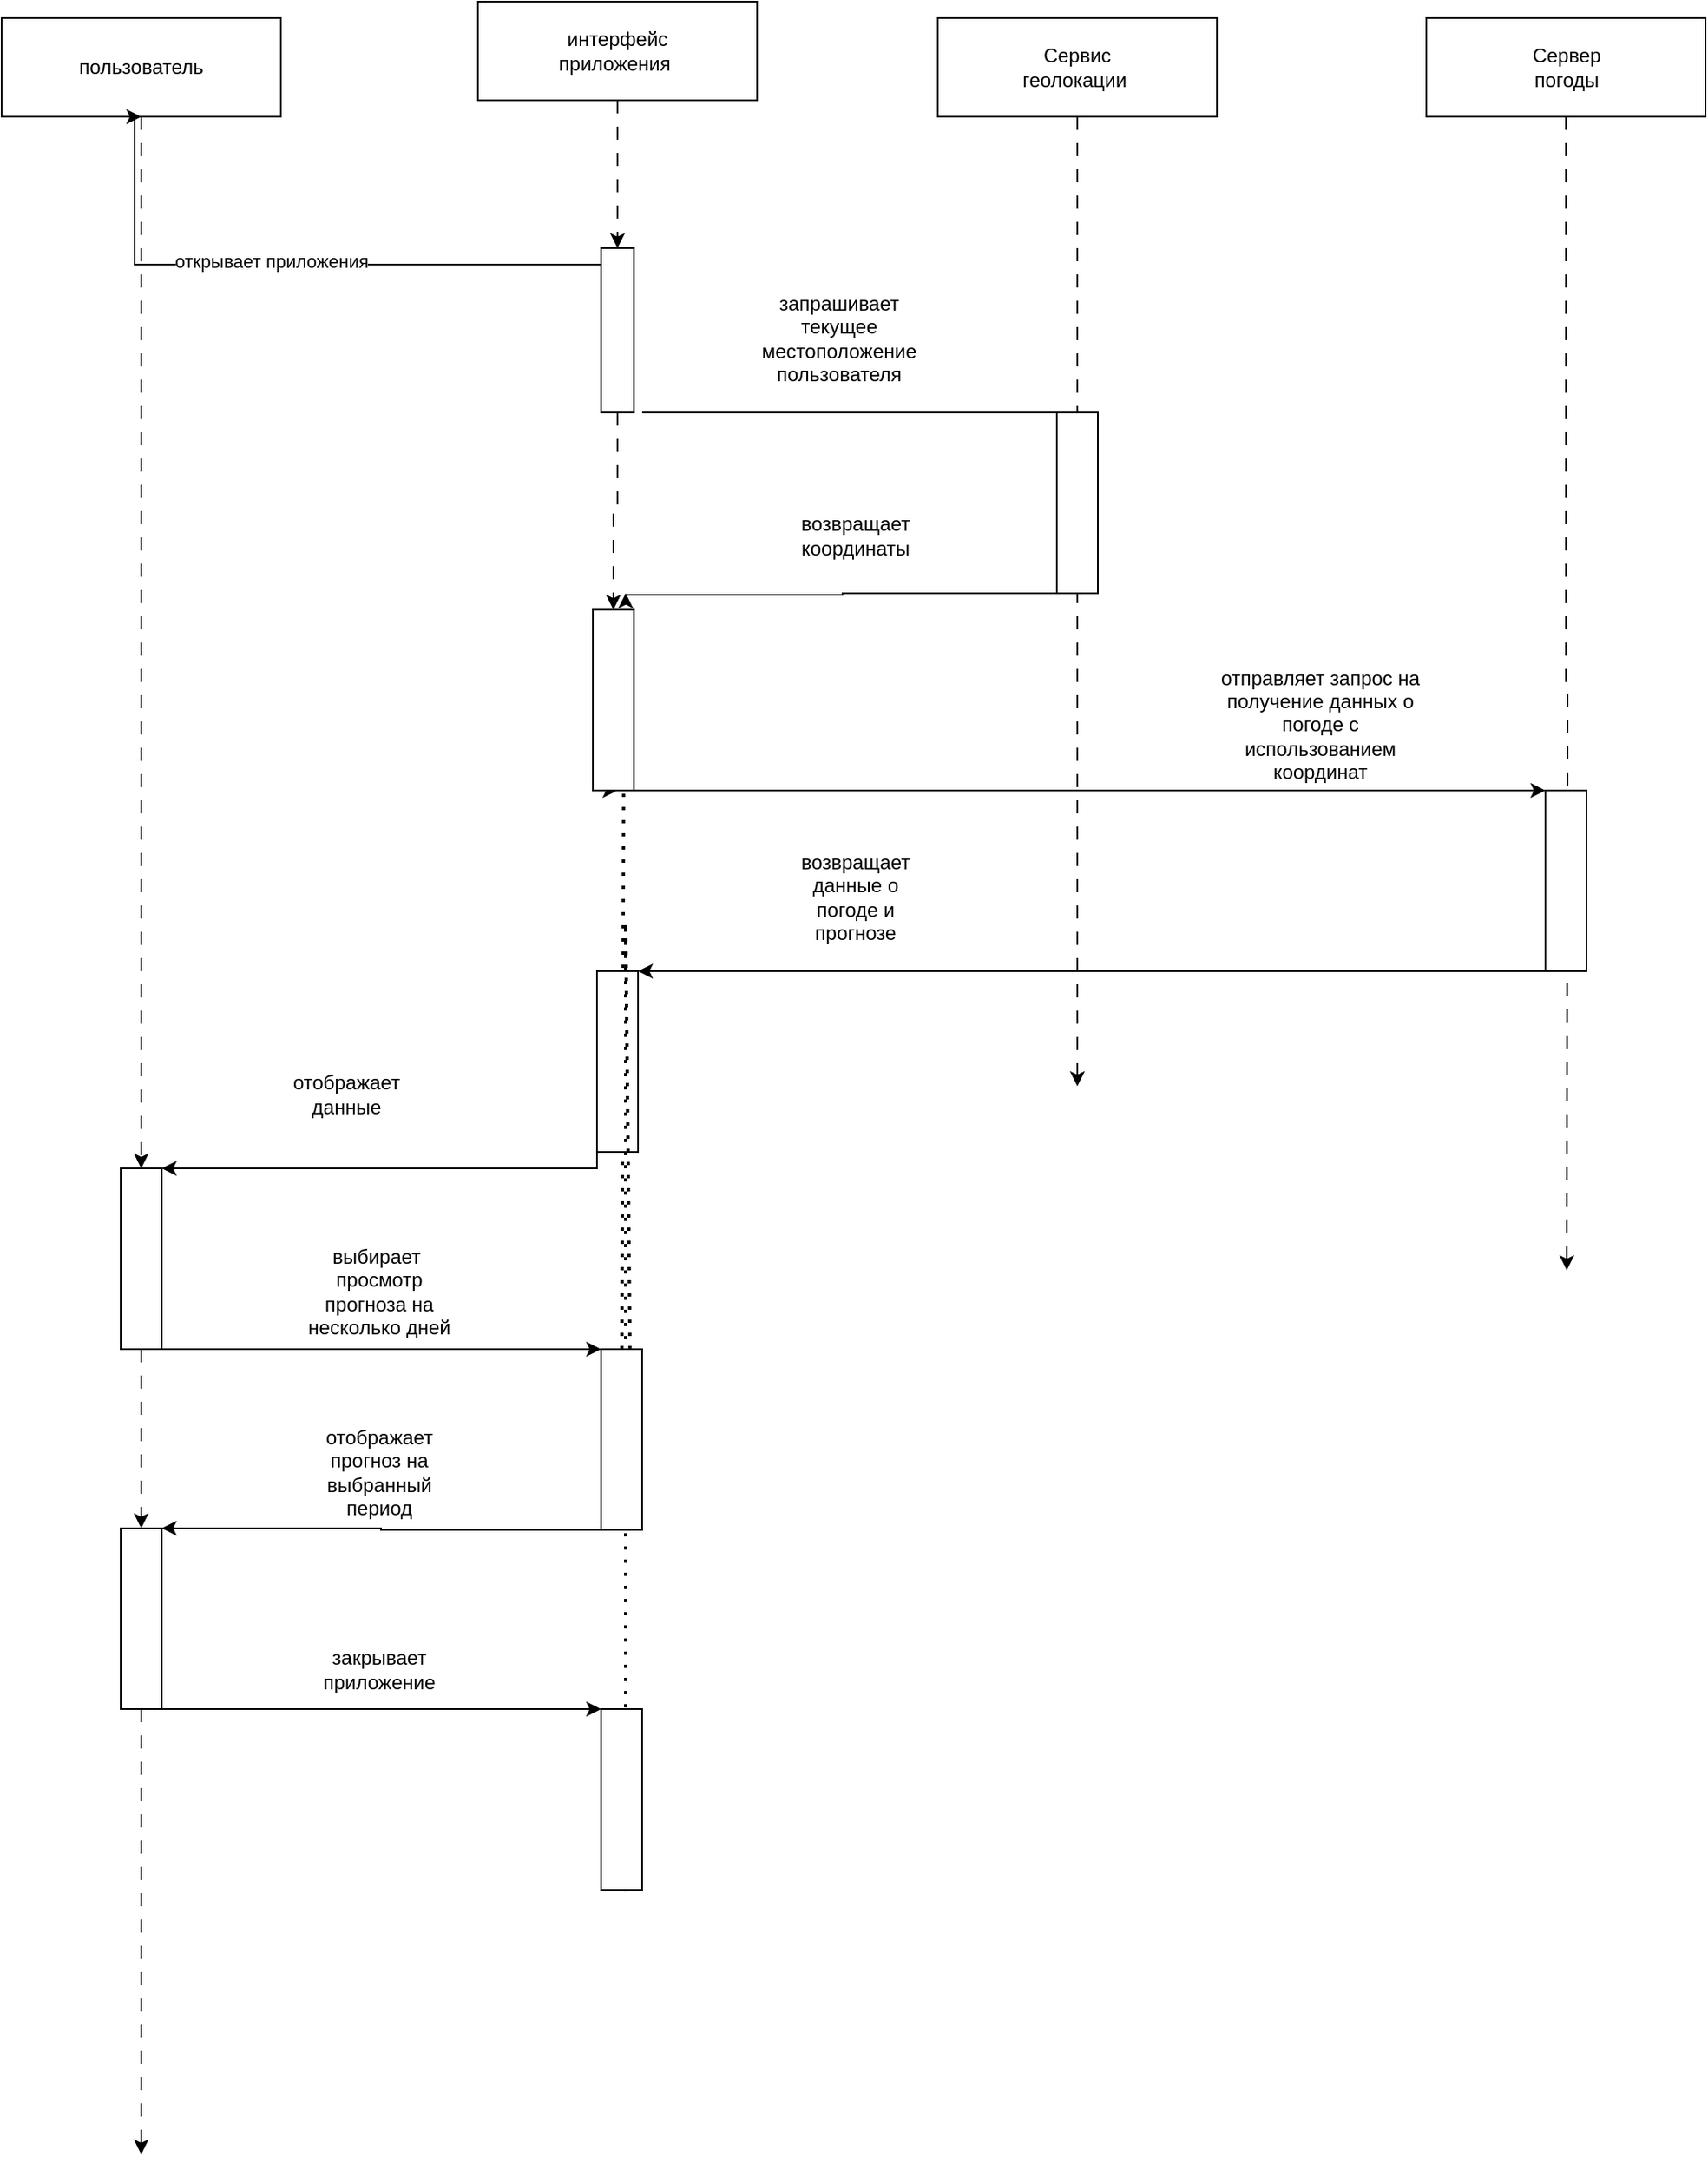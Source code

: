 <mxfile version="24.7.8">
  <diagram name="Страница — 1" id="lie5Wh8SQMS-PZ_Uhf3g">
    <mxGraphModel dx="1098" dy="820" grid="1" gridSize="10" guides="1" tooltips="1" connect="1" arrows="1" fold="1" page="1" pageScale="1" pageWidth="827" pageHeight="1169" math="0" shadow="0">
      <root>
        <mxCell id="0" />
        <mxCell id="1" parent="0" />
        <mxCell id="fMDvFyjIseaJM_K9ETvV-3" value="" style="group" vertex="1" connectable="0" parent="1">
          <mxGeometry x="130" y="140" width="170" height="1040" as="geometry" />
        </mxCell>
        <mxCell id="fMDvFyjIseaJM_K9ETvV-34" style="edgeStyle=orthogonalEdgeStyle;rounded=0;orthogonalLoop=1;jettySize=auto;html=1;exitX=0.5;exitY=1;exitDx=0;exitDy=0;dashed=1;dashPattern=8 8;" edge="1" parent="fMDvFyjIseaJM_K9ETvV-3" source="fMDvFyjIseaJM_K9ETvV-90">
          <mxGeometry relative="1" as="geometry">
            <mxPoint x="85" y="1300" as="targetPoint" />
          </mxGeometry>
        </mxCell>
        <mxCell id="fMDvFyjIseaJM_K9ETvV-1" value="" style="rounded=0;whiteSpace=wrap;html=1;" vertex="1" parent="fMDvFyjIseaJM_K9ETvV-3">
          <mxGeometry width="170" height="60" as="geometry" />
        </mxCell>
        <mxCell id="fMDvFyjIseaJM_K9ETvV-2" value="пользователь" style="text;html=1;align=center;verticalAlign=middle;whiteSpace=wrap;rounded=0;" vertex="1" parent="fMDvFyjIseaJM_K9ETvV-3">
          <mxGeometry x="55" y="15" width="60" height="30" as="geometry" />
        </mxCell>
        <mxCell id="fMDvFyjIseaJM_K9ETvV-81" value="" style="rounded=0;whiteSpace=wrap;html=1;" vertex="1" parent="fMDvFyjIseaJM_K9ETvV-3">
          <mxGeometry x="72.5" y="700" width="25" height="110" as="geometry" />
        </mxCell>
        <mxCell id="fMDvFyjIseaJM_K9ETvV-82" value="" style="edgeStyle=orthogonalEdgeStyle;rounded=0;orthogonalLoop=1;jettySize=auto;html=1;exitX=0.5;exitY=1;exitDx=0;exitDy=0;dashed=1;dashPattern=8 8;" edge="1" parent="fMDvFyjIseaJM_K9ETvV-3" source="fMDvFyjIseaJM_K9ETvV-1" target="fMDvFyjIseaJM_K9ETvV-81">
          <mxGeometry relative="1" as="geometry">
            <mxPoint x="215" y="1191" as="targetPoint" />
            <mxPoint x="215" y="200" as="sourcePoint" />
          </mxGeometry>
        </mxCell>
        <mxCell id="fMDvFyjIseaJM_K9ETvV-90" value="" style="rounded=0;whiteSpace=wrap;html=1;" vertex="1" parent="fMDvFyjIseaJM_K9ETvV-3">
          <mxGeometry x="72.5" y="919" width="25" height="110" as="geometry" />
        </mxCell>
        <mxCell id="fMDvFyjIseaJM_K9ETvV-93" value="" style="edgeStyle=orthogonalEdgeStyle;rounded=0;orthogonalLoop=1;jettySize=auto;html=1;exitX=0.5;exitY=1;exitDx=0;exitDy=0;dashed=1;dashPattern=8 8;" edge="1" parent="fMDvFyjIseaJM_K9ETvV-3" source="fMDvFyjIseaJM_K9ETvV-81" target="fMDvFyjIseaJM_K9ETvV-90">
          <mxGeometry relative="1" as="geometry">
            <mxPoint x="215" y="1191" as="targetPoint" />
            <mxPoint x="215" y="950" as="sourcePoint" />
          </mxGeometry>
        </mxCell>
        <mxCell id="fMDvFyjIseaJM_K9ETvV-4" value="" style="group" vertex="1" connectable="0" parent="1">
          <mxGeometry x="420" y="130" width="170" height="480" as="geometry" />
        </mxCell>
        <mxCell id="fMDvFyjIseaJM_K9ETvV-39" style="edgeStyle=orthogonalEdgeStyle;rounded=0;orthogonalLoop=1;jettySize=auto;html=1;exitX=0.5;exitY=1;exitDx=0;exitDy=0;dashed=1;dashPattern=8 8;" edge="1" parent="fMDvFyjIseaJM_K9ETvV-4" source="fMDvFyjIseaJM_K9ETvV-65">
          <mxGeometry relative="1" as="geometry">
            <mxPoint x="85" y="480" as="targetPoint" />
          </mxGeometry>
        </mxCell>
        <mxCell id="fMDvFyjIseaJM_K9ETvV-5" value="" style="rounded=0;whiteSpace=wrap;html=1;" vertex="1" parent="fMDvFyjIseaJM_K9ETvV-4">
          <mxGeometry width="170" height="60" as="geometry" />
        </mxCell>
        <mxCell id="fMDvFyjIseaJM_K9ETvV-6" value="интерфейс приложения&amp;nbsp;" style="text;html=1;align=center;verticalAlign=middle;whiteSpace=wrap;rounded=0;" vertex="1" parent="fMDvFyjIseaJM_K9ETvV-4">
          <mxGeometry x="55" y="15" width="60" height="30" as="geometry" />
        </mxCell>
        <mxCell id="fMDvFyjIseaJM_K9ETvV-35" value="" style="rounded=0;whiteSpace=wrap;html=1;" vertex="1" parent="fMDvFyjIseaJM_K9ETvV-4">
          <mxGeometry x="75" y="150" width="20" height="100" as="geometry" />
        </mxCell>
        <mxCell id="fMDvFyjIseaJM_K9ETvV-43" value="" style="edgeStyle=orthogonalEdgeStyle;rounded=0;orthogonalLoop=1;jettySize=auto;html=1;exitX=0.5;exitY=1;exitDx=0;exitDy=0;dashed=1;dashPattern=8 8;" edge="1" parent="fMDvFyjIseaJM_K9ETvV-4" source="fMDvFyjIseaJM_K9ETvV-5" target="fMDvFyjIseaJM_K9ETvV-35">
          <mxGeometry relative="1" as="geometry">
            <mxPoint x="505" y="620" as="targetPoint" />
            <mxPoint x="505" y="200" as="sourcePoint" />
          </mxGeometry>
        </mxCell>
        <mxCell id="fMDvFyjIseaJM_K9ETvV-65" value="" style="rounded=0;whiteSpace=wrap;html=1;" vertex="1" parent="fMDvFyjIseaJM_K9ETvV-4">
          <mxGeometry x="70" y="370" width="25" height="110" as="geometry" />
        </mxCell>
        <mxCell id="fMDvFyjIseaJM_K9ETvV-66" value="" style="edgeStyle=orthogonalEdgeStyle;rounded=0;orthogonalLoop=1;jettySize=auto;html=1;exitX=0.5;exitY=1;exitDx=0;exitDy=0;dashed=1;dashPattern=8 8;" edge="1" parent="fMDvFyjIseaJM_K9ETvV-4" source="fMDvFyjIseaJM_K9ETvV-35" target="fMDvFyjIseaJM_K9ETvV-65">
          <mxGeometry relative="1" as="geometry">
            <mxPoint x="505" y="610" as="targetPoint" />
            <mxPoint x="505" y="380" as="sourcePoint" />
          </mxGeometry>
        </mxCell>
        <mxCell id="fMDvFyjIseaJM_K9ETvV-7" value="" style="group" vertex="1" connectable="0" parent="1">
          <mxGeometry x="700" y="140" width="170" height="60" as="geometry" />
        </mxCell>
        <mxCell id="fMDvFyjIseaJM_K9ETvV-57" style="edgeStyle=orthogonalEdgeStyle;rounded=0;orthogonalLoop=1;jettySize=auto;html=1;exitX=0.5;exitY=1;exitDx=0;exitDy=0;dashed=1;dashPattern=8 8;" edge="1" parent="fMDvFyjIseaJM_K9ETvV-7" source="fMDvFyjIseaJM_K9ETvV-8">
          <mxGeometry relative="1" as="geometry">
            <mxPoint x="85" y="650" as="targetPoint" />
          </mxGeometry>
        </mxCell>
        <mxCell id="fMDvFyjIseaJM_K9ETvV-8" value="" style="rounded=0;whiteSpace=wrap;html=1;" vertex="1" parent="fMDvFyjIseaJM_K9ETvV-7">
          <mxGeometry width="170" height="60" as="geometry" />
        </mxCell>
        <mxCell id="fMDvFyjIseaJM_K9ETvV-9" value="Сервис геолокации&amp;nbsp;" style="text;html=1;align=center;verticalAlign=middle;whiteSpace=wrap;rounded=0;" vertex="1" parent="fMDvFyjIseaJM_K9ETvV-7">
          <mxGeometry x="55" y="15" width="60" height="30" as="geometry" />
        </mxCell>
        <mxCell id="fMDvFyjIseaJM_K9ETvV-13" value="" style="group" vertex="1" connectable="0" parent="1">
          <mxGeometry x="997.5" y="140" width="170" height="60" as="geometry" />
        </mxCell>
        <mxCell id="fMDvFyjIseaJM_K9ETvV-72" style="edgeStyle=orthogonalEdgeStyle;rounded=0;orthogonalLoop=1;jettySize=auto;html=1;exitX=0.5;exitY=1;exitDx=0;exitDy=0;dashed=1;dashPattern=8 8;" edge="1" parent="fMDvFyjIseaJM_K9ETvV-13" source="fMDvFyjIseaJM_K9ETvV-14">
          <mxGeometry relative="1" as="geometry">
            <mxPoint x="85.5" y="762" as="targetPoint" />
          </mxGeometry>
        </mxCell>
        <mxCell id="fMDvFyjIseaJM_K9ETvV-14" value="" style="rounded=0;whiteSpace=wrap;html=1;" vertex="1" parent="fMDvFyjIseaJM_K9ETvV-13">
          <mxGeometry width="170" height="60" as="geometry" />
        </mxCell>
        <mxCell id="fMDvFyjIseaJM_K9ETvV-15" value="Сервер погоды" style="text;html=1;align=center;verticalAlign=middle;whiteSpace=wrap;rounded=0;" vertex="1" parent="fMDvFyjIseaJM_K9ETvV-13">
          <mxGeometry x="55" y="15" width="60" height="30" as="geometry" />
        </mxCell>
        <mxCell id="fMDvFyjIseaJM_K9ETvV-36" style="edgeStyle=orthogonalEdgeStyle;rounded=0;orthogonalLoop=1;jettySize=auto;html=1;exitX=0;exitY=0;exitDx=0;exitDy=0;entryX=0.5;entryY=1;entryDx=0;entryDy=0;" edge="1" parent="1" source="fMDvFyjIseaJM_K9ETvV-35" target="fMDvFyjIseaJM_K9ETvV-1">
          <mxGeometry relative="1" as="geometry">
            <mxPoint x="210" y="210" as="targetPoint" />
            <Array as="points">
              <mxPoint x="211" y="290" />
              <mxPoint x="211" y="200" />
            </Array>
          </mxGeometry>
        </mxCell>
        <mxCell id="fMDvFyjIseaJM_K9ETvV-38" value="открывает приложения" style="edgeLabel;html=1;align=center;verticalAlign=middle;resizable=0;points=[];" vertex="1" connectable="0" parent="fMDvFyjIseaJM_K9ETvV-36">
          <mxGeometry x="0.09" y="-2" relative="1" as="geometry">
            <mxPoint as="offset" />
          </mxGeometry>
        </mxCell>
        <mxCell id="fMDvFyjIseaJM_K9ETvV-64" style="edgeStyle=orthogonalEdgeStyle;rounded=0;orthogonalLoop=1;jettySize=auto;html=1;exitX=0;exitY=1;exitDx=0;exitDy=0;" edge="1" parent="1" source="fMDvFyjIseaJM_K9ETvV-50">
          <mxGeometry relative="1" as="geometry">
            <mxPoint x="510" y="490" as="targetPoint" />
            <Array as="points">
              <mxPoint x="642" y="490" />
              <mxPoint x="642" y="491" />
            </Array>
          </mxGeometry>
        </mxCell>
        <mxCell id="fMDvFyjIseaJM_K9ETvV-50" value="" style="rounded=0;whiteSpace=wrap;html=1;" vertex="1" parent="1">
          <mxGeometry x="772.5" y="380" width="25" height="110" as="geometry" />
        </mxCell>
        <mxCell id="fMDvFyjIseaJM_K9ETvV-51" value="" style="endArrow=none;html=1;rounded=0;entryX=0;entryY=0;entryDx=0;entryDy=0;" edge="1" parent="1" target="fMDvFyjIseaJM_K9ETvV-50">
          <mxGeometry width="50" height="50" relative="1" as="geometry">
            <mxPoint x="520" y="380" as="sourcePoint" />
            <mxPoint x="580" y="360" as="targetPoint" />
          </mxGeometry>
        </mxCell>
        <mxCell id="fMDvFyjIseaJM_K9ETvV-59" value="запрашивает текущее местоположение пользователя" style="text;html=1;align=center;verticalAlign=middle;whiteSpace=wrap;rounded=0;" vertex="1" parent="1">
          <mxGeometry x="610" y="320" width="60" height="30" as="geometry" />
        </mxCell>
        <mxCell id="fMDvFyjIseaJM_K9ETvV-67" value="возвращает координаты" style="text;html=1;align=center;verticalAlign=middle;whiteSpace=wrap;rounded=0;" vertex="1" parent="1">
          <mxGeometry x="620" y="440" width="60" height="30" as="geometry" />
        </mxCell>
        <mxCell id="fMDvFyjIseaJM_K9ETvV-77" style="edgeStyle=orthogonalEdgeStyle;rounded=0;orthogonalLoop=1;jettySize=auto;html=1;exitX=0;exitY=1;exitDx=0;exitDy=0;entryX=1;entryY=0;entryDx=0;entryDy=0;" edge="1" parent="1" source="fMDvFyjIseaJM_K9ETvV-70" target="fMDvFyjIseaJM_K9ETvV-76">
          <mxGeometry relative="1" as="geometry">
            <Array as="points">
              <mxPoint x="940" y="720" />
              <mxPoint x="940" y="720" />
            </Array>
          </mxGeometry>
        </mxCell>
        <mxCell id="fMDvFyjIseaJM_K9ETvV-70" value="" style="rounded=0;whiteSpace=wrap;html=1;" vertex="1" parent="1">
          <mxGeometry x="1070" y="610" width="25" height="110" as="geometry" />
        </mxCell>
        <mxCell id="fMDvFyjIseaJM_K9ETvV-71" style="edgeStyle=orthogonalEdgeStyle;rounded=0;orthogonalLoop=1;jettySize=auto;html=1;exitX=1;exitY=1;exitDx=0;exitDy=0;entryX=0;entryY=0;entryDx=0;entryDy=0;" edge="1" parent="1" source="fMDvFyjIseaJM_K9ETvV-65" target="fMDvFyjIseaJM_K9ETvV-70">
          <mxGeometry relative="1" as="geometry">
            <Array as="points">
              <mxPoint x="660" y="610" />
              <mxPoint x="660" y="610" />
            </Array>
          </mxGeometry>
        </mxCell>
        <mxCell id="fMDvFyjIseaJM_K9ETvV-73" value="отправляет запрос на получение данных о погоде с использованием координат" style="text;html=1;align=center;verticalAlign=middle;whiteSpace=wrap;rounded=0;" vertex="1" parent="1">
          <mxGeometry x="867.5" y="555" width="130" height="30" as="geometry" />
        </mxCell>
        <mxCell id="fMDvFyjIseaJM_K9ETvV-74" value="" style="endArrow=none;dashed=1;html=1;dashPattern=1 3;strokeWidth=2;rounded=0;entryX=0.75;entryY=1;entryDx=0;entryDy=0;" edge="1" parent="1" source="fMDvFyjIseaJM_K9ETvV-85" target="fMDvFyjIseaJM_K9ETvV-65">
          <mxGeometry width="50" height="50" relative="1" as="geometry">
            <mxPoint x="510" y="1090" as="sourcePoint" />
            <mxPoint x="730" y="650" as="targetPoint" />
            <Array as="points" />
          </mxGeometry>
        </mxCell>
        <mxCell id="fMDvFyjIseaJM_K9ETvV-83" style="edgeStyle=orthogonalEdgeStyle;rounded=0;orthogonalLoop=1;jettySize=auto;html=1;exitX=0;exitY=1;exitDx=0;exitDy=0;entryX=1;entryY=0;entryDx=0;entryDy=0;" edge="1" parent="1" source="fMDvFyjIseaJM_K9ETvV-76" target="fMDvFyjIseaJM_K9ETvV-81">
          <mxGeometry relative="1" as="geometry">
            <Array as="points">
              <mxPoint x="493" y="840" />
            </Array>
          </mxGeometry>
        </mxCell>
        <mxCell id="fMDvFyjIseaJM_K9ETvV-76" value="" style="rounded=0;whiteSpace=wrap;html=1;" vertex="1" parent="1">
          <mxGeometry x="492.5" y="720" width="25" height="110" as="geometry" />
        </mxCell>
        <mxCell id="fMDvFyjIseaJM_K9ETvV-78" value="возвращает данные о погоде и прогнозе" style="text;html=1;align=center;verticalAlign=middle;whiteSpace=wrap;rounded=0;" vertex="1" parent="1">
          <mxGeometry x="620" y="660" width="60" height="30" as="geometry" />
        </mxCell>
        <mxCell id="fMDvFyjIseaJM_K9ETvV-84" value="отображает данные" style="text;html=1;align=center;verticalAlign=middle;whiteSpace=wrap;rounded=0;" vertex="1" parent="1">
          <mxGeometry x="310" y="780" width="60" height="30" as="geometry" />
        </mxCell>
        <mxCell id="fMDvFyjIseaJM_K9ETvV-86" value="" style="endArrow=none;dashed=1;html=1;dashPattern=1 3;strokeWidth=2;rounded=0;entryX=0.75;entryY=1;entryDx=0;entryDy=0;" edge="1" parent="1" target="fMDvFyjIseaJM_K9ETvV-85">
          <mxGeometry width="50" height="50" relative="1" as="geometry">
            <mxPoint x="510" y="1280" as="sourcePoint" />
            <mxPoint x="509" y="610" as="targetPoint" />
            <Array as="points">
              <mxPoint x="510" y="690" />
            </Array>
          </mxGeometry>
        </mxCell>
        <mxCell id="fMDvFyjIseaJM_K9ETvV-94" style="edgeStyle=orthogonalEdgeStyle;rounded=0;orthogonalLoop=1;jettySize=auto;html=1;exitX=0;exitY=1;exitDx=0;exitDy=0;entryX=1;entryY=0;entryDx=0;entryDy=0;" edge="1" parent="1" source="fMDvFyjIseaJM_K9ETvV-85" target="fMDvFyjIseaJM_K9ETvV-90">
          <mxGeometry relative="1" as="geometry">
            <Array as="points">
              <mxPoint x="361" y="1060" />
              <mxPoint x="361" y="1059" />
            </Array>
          </mxGeometry>
        </mxCell>
        <mxCell id="fMDvFyjIseaJM_K9ETvV-85" value="" style="rounded=0;whiteSpace=wrap;html=1;" vertex="1" parent="1">
          <mxGeometry x="495" y="950" width="25" height="110" as="geometry" />
        </mxCell>
        <mxCell id="fMDvFyjIseaJM_K9ETvV-87" style="edgeStyle=orthogonalEdgeStyle;rounded=0;orthogonalLoop=1;jettySize=auto;html=1;exitX=1;exitY=1;exitDx=0;exitDy=0;entryX=0;entryY=0;entryDx=0;entryDy=0;" edge="1" parent="1" source="fMDvFyjIseaJM_K9ETvV-81" target="fMDvFyjIseaJM_K9ETvV-85">
          <mxGeometry relative="1" as="geometry">
            <Array as="points">
              <mxPoint x="430" y="950" />
              <mxPoint x="430" y="950" />
            </Array>
          </mxGeometry>
        </mxCell>
        <mxCell id="fMDvFyjIseaJM_K9ETvV-88" value="выбирает&amp;nbsp; просмотр прогноза на несколько дней" style="text;html=1;align=center;verticalAlign=middle;whiteSpace=wrap;rounded=0;" vertex="1" parent="1">
          <mxGeometry x="310" y="900" width="100" height="30" as="geometry" />
        </mxCell>
        <mxCell id="fMDvFyjIseaJM_K9ETvV-95" value="отображает прогноз на выбранный период" style="text;html=1;align=center;verticalAlign=middle;whiteSpace=wrap;rounded=0;" vertex="1" parent="1">
          <mxGeometry x="330" y="1010" width="60" height="30" as="geometry" />
        </mxCell>
        <mxCell id="fMDvFyjIseaJM_K9ETvV-96" value="" style="rounded=0;whiteSpace=wrap;html=1;" vertex="1" parent="1">
          <mxGeometry x="495" y="1169" width="25" height="110" as="geometry" />
        </mxCell>
        <mxCell id="fMDvFyjIseaJM_K9ETvV-97" style="edgeStyle=orthogonalEdgeStyle;rounded=0;orthogonalLoop=1;jettySize=auto;html=1;exitX=1;exitY=1;exitDx=0;exitDy=0;entryX=0;entryY=0;entryDx=0;entryDy=0;" edge="1" parent="1" source="fMDvFyjIseaJM_K9ETvV-90" target="fMDvFyjIseaJM_K9ETvV-96">
          <mxGeometry relative="1" as="geometry">
            <Array as="points">
              <mxPoint x="430" y="1169" />
              <mxPoint x="430" y="1169" />
            </Array>
          </mxGeometry>
        </mxCell>
        <mxCell id="fMDvFyjIseaJM_K9ETvV-98" value="закрывает приложение" style="text;html=1;align=center;verticalAlign=middle;whiteSpace=wrap;rounded=0;" vertex="1" parent="1">
          <mxGeometry x="330" y="1130" width="60" height="30" as="geometry" />
        </mxCell>
      </root>
    </mxGraphModel>
  </diagram>
</mxfile>
